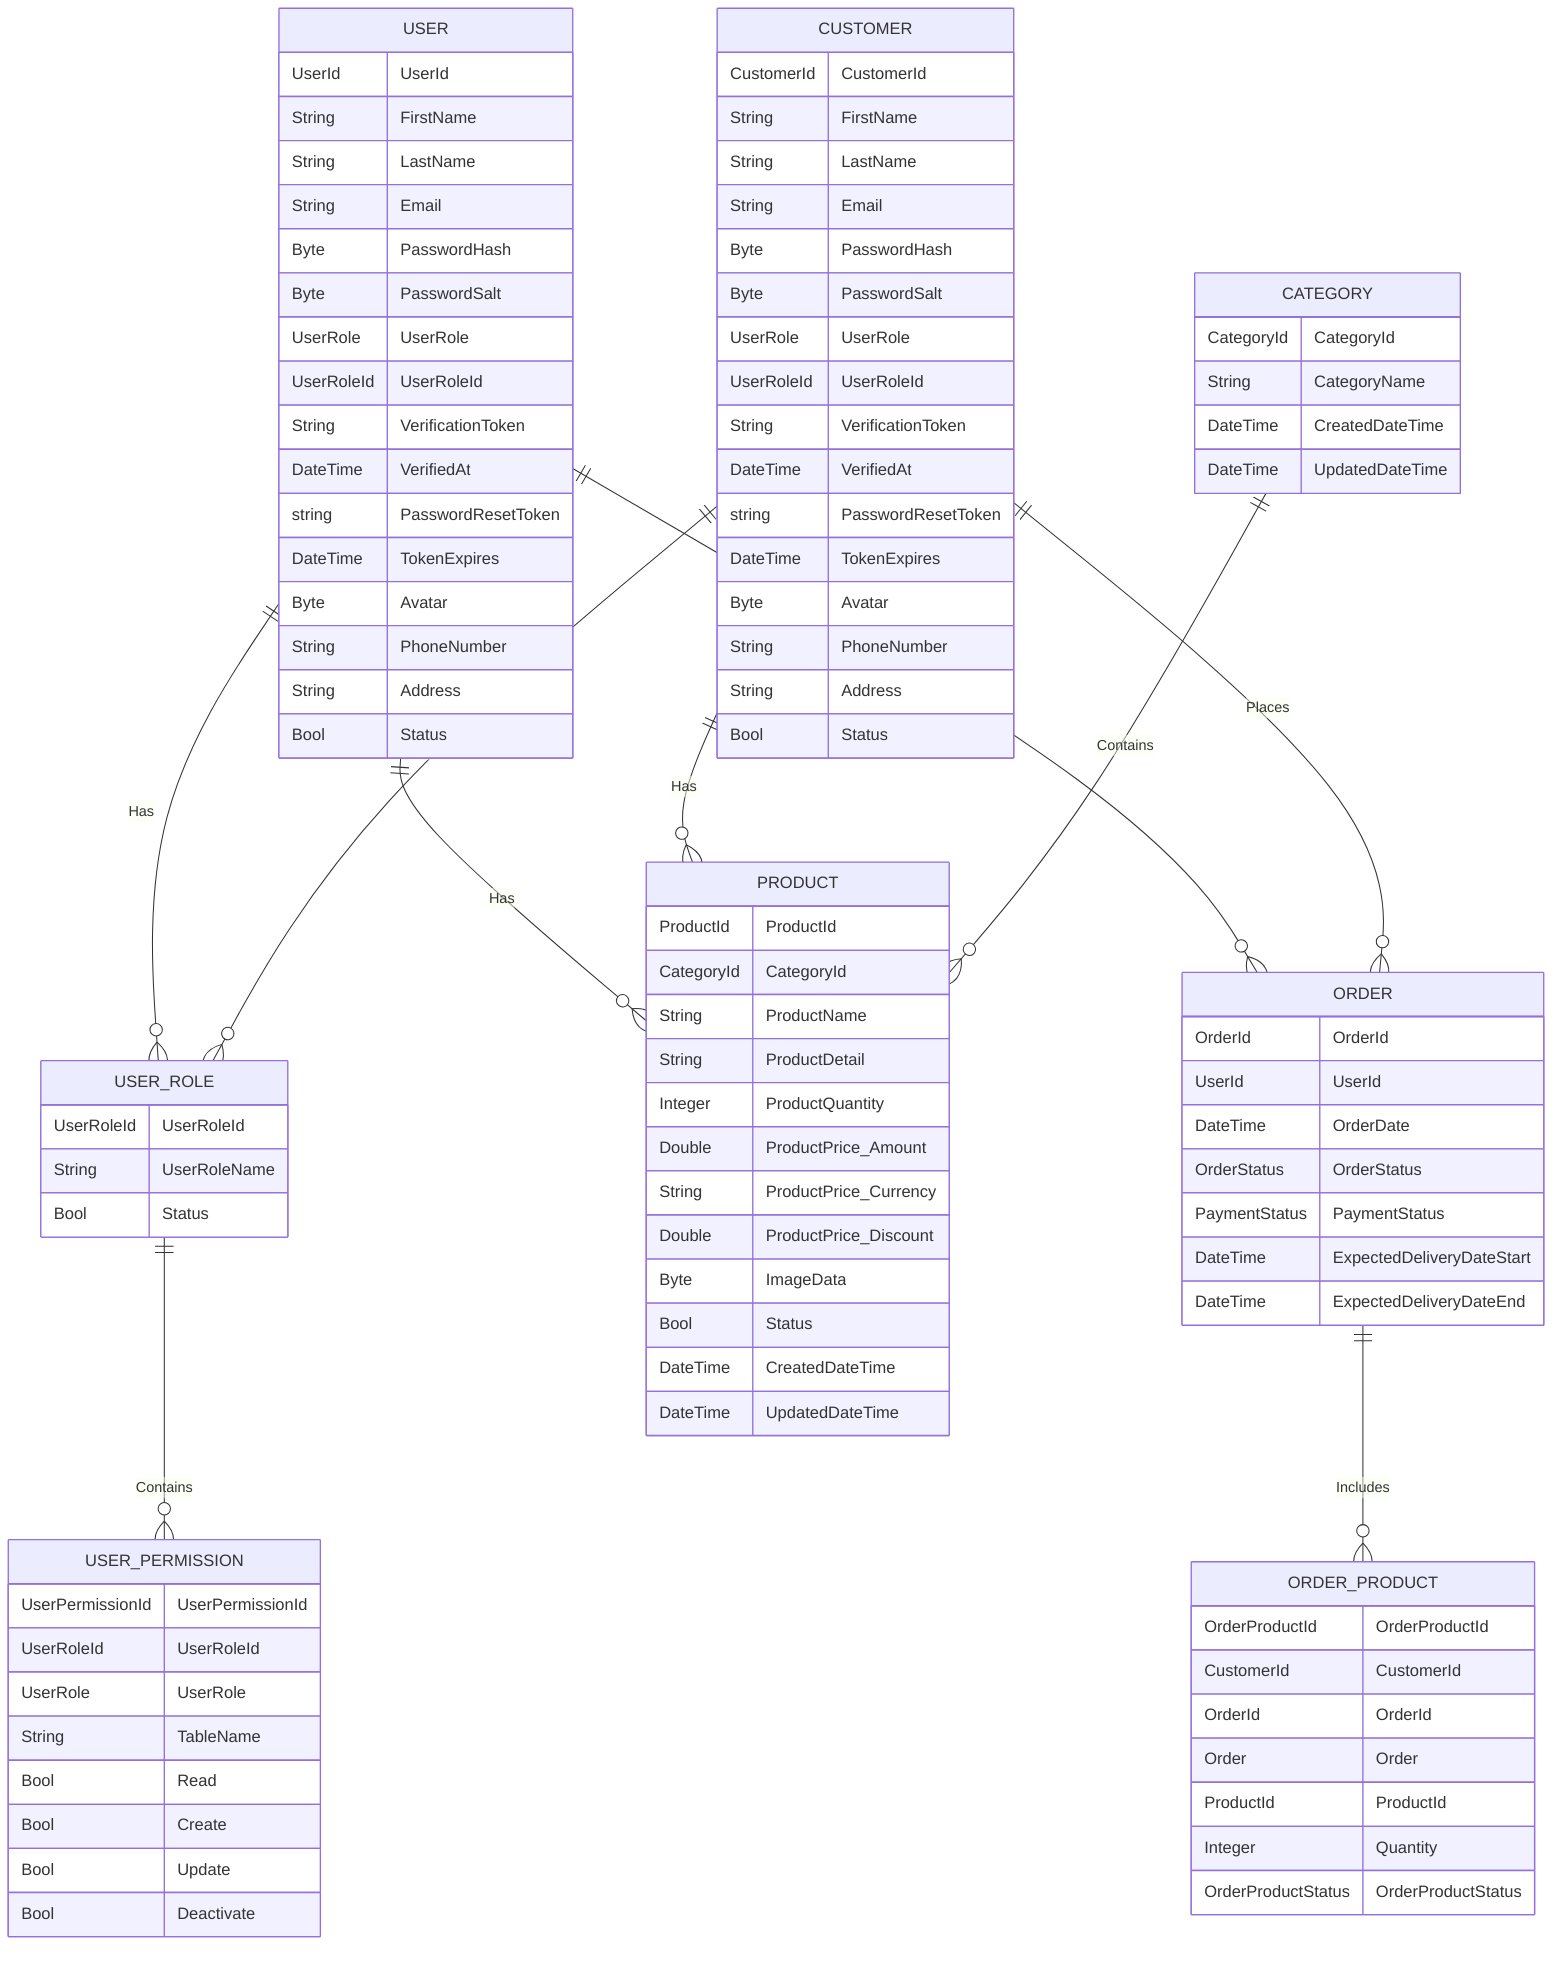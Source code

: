 erDiagram
    USER{
        UserId UserId
        String FirstName
        String LastName
        String Email
        Byte PasswordHash
        Byte PasswordSalt
        UserRole UserRole
        UserRoleId UserRoleId
        String VerificationToken
        DateTime VerifiedAt
        string PasswordResetToken
        DateTime TokenExpires
        Byte Avatar
        String PhoneNumber
        String Address
        Bool Status
    }

    CUSTOMER{
        CustomerId CustomerId
        String FirstName
        String LastName
        String Email
        Byte PasswordHash
        Byte PasswordSalt
        UserRole UserRole
        UserRoleId UserRoleId
        String VerificationToken
        DateTime VerifiedAt
        string PasswordResetToken
        DateTime TokenExpires
        Byte Avatar
        String PhoneNumber
        String Address
        Bool Status
    }

    USER_PERMISSION {
        UserPermissionId UserPermissionId
        UserRoleId UserRoleId
        UserRole UserRole
        String TableName
        Bool Read
        Bool Create
        Bool Update
        Bool Deactivate
    }

    USER_ROLE {
        UserRoleId UserRoleId
        String UserRoleName
        Bool Status
    }

    PRODUCT{
        ProductId ProductId
        CategoryId CategoryId
        String ProductName
        String ProductDetail
        Integer ProductQuantity
        Double ProductPrice_Amount
        String ProductPrice_Currency
        Double ProductPrice_Discount
        Byte ImageData
        Bool Status
        DateTime CreatedDateTime
        DateTime UpdatedDateTime
    }

    CATEGORY {
        CategoryId CategoryId
        String CategoryName
        DateTime CreatedDateTime
        DateTime UpdatedDateTime
    }

    ORDER{
        OrderId OrderId
        UserId UserId
        DateTime OrderDate
        OrderStatus OrderStatus
        PaymentStatus PaymentStatus
        DateTime ExpectedDeliveryDateStart
        DateTime ExpectedDeliveryDateEnd
    }

    
    ORDER_PRODUCT{
        OrderProductId OrderProductId
        CustomerId CustomerId
        OrderId OrderId
        Order Order
        ProductId ProductId
        Integer Quantity
        OrderProductStatus OrderProductStatus
    }

    USER ||--o{ USER_ROLE : "Has"
    CUSTOMER ||--o{ USER_ROLE : "Has"
    USER_ROLE ||--o{ USER_PERMISSION : "Contains"
    USER ||--o{ PRODUCT : "Has"
    CUSTOMER ||--o{ PRODUCT : "Has"
    CATEGORY ||--o{ PRODUCT : "Contains"
    USER ||--o{ ORDER : "Places"
    CUSTOMER ||--o{ ORDER : "Places"
    ORDER ||--o{ ORDER_PRODUCT : "Includes"